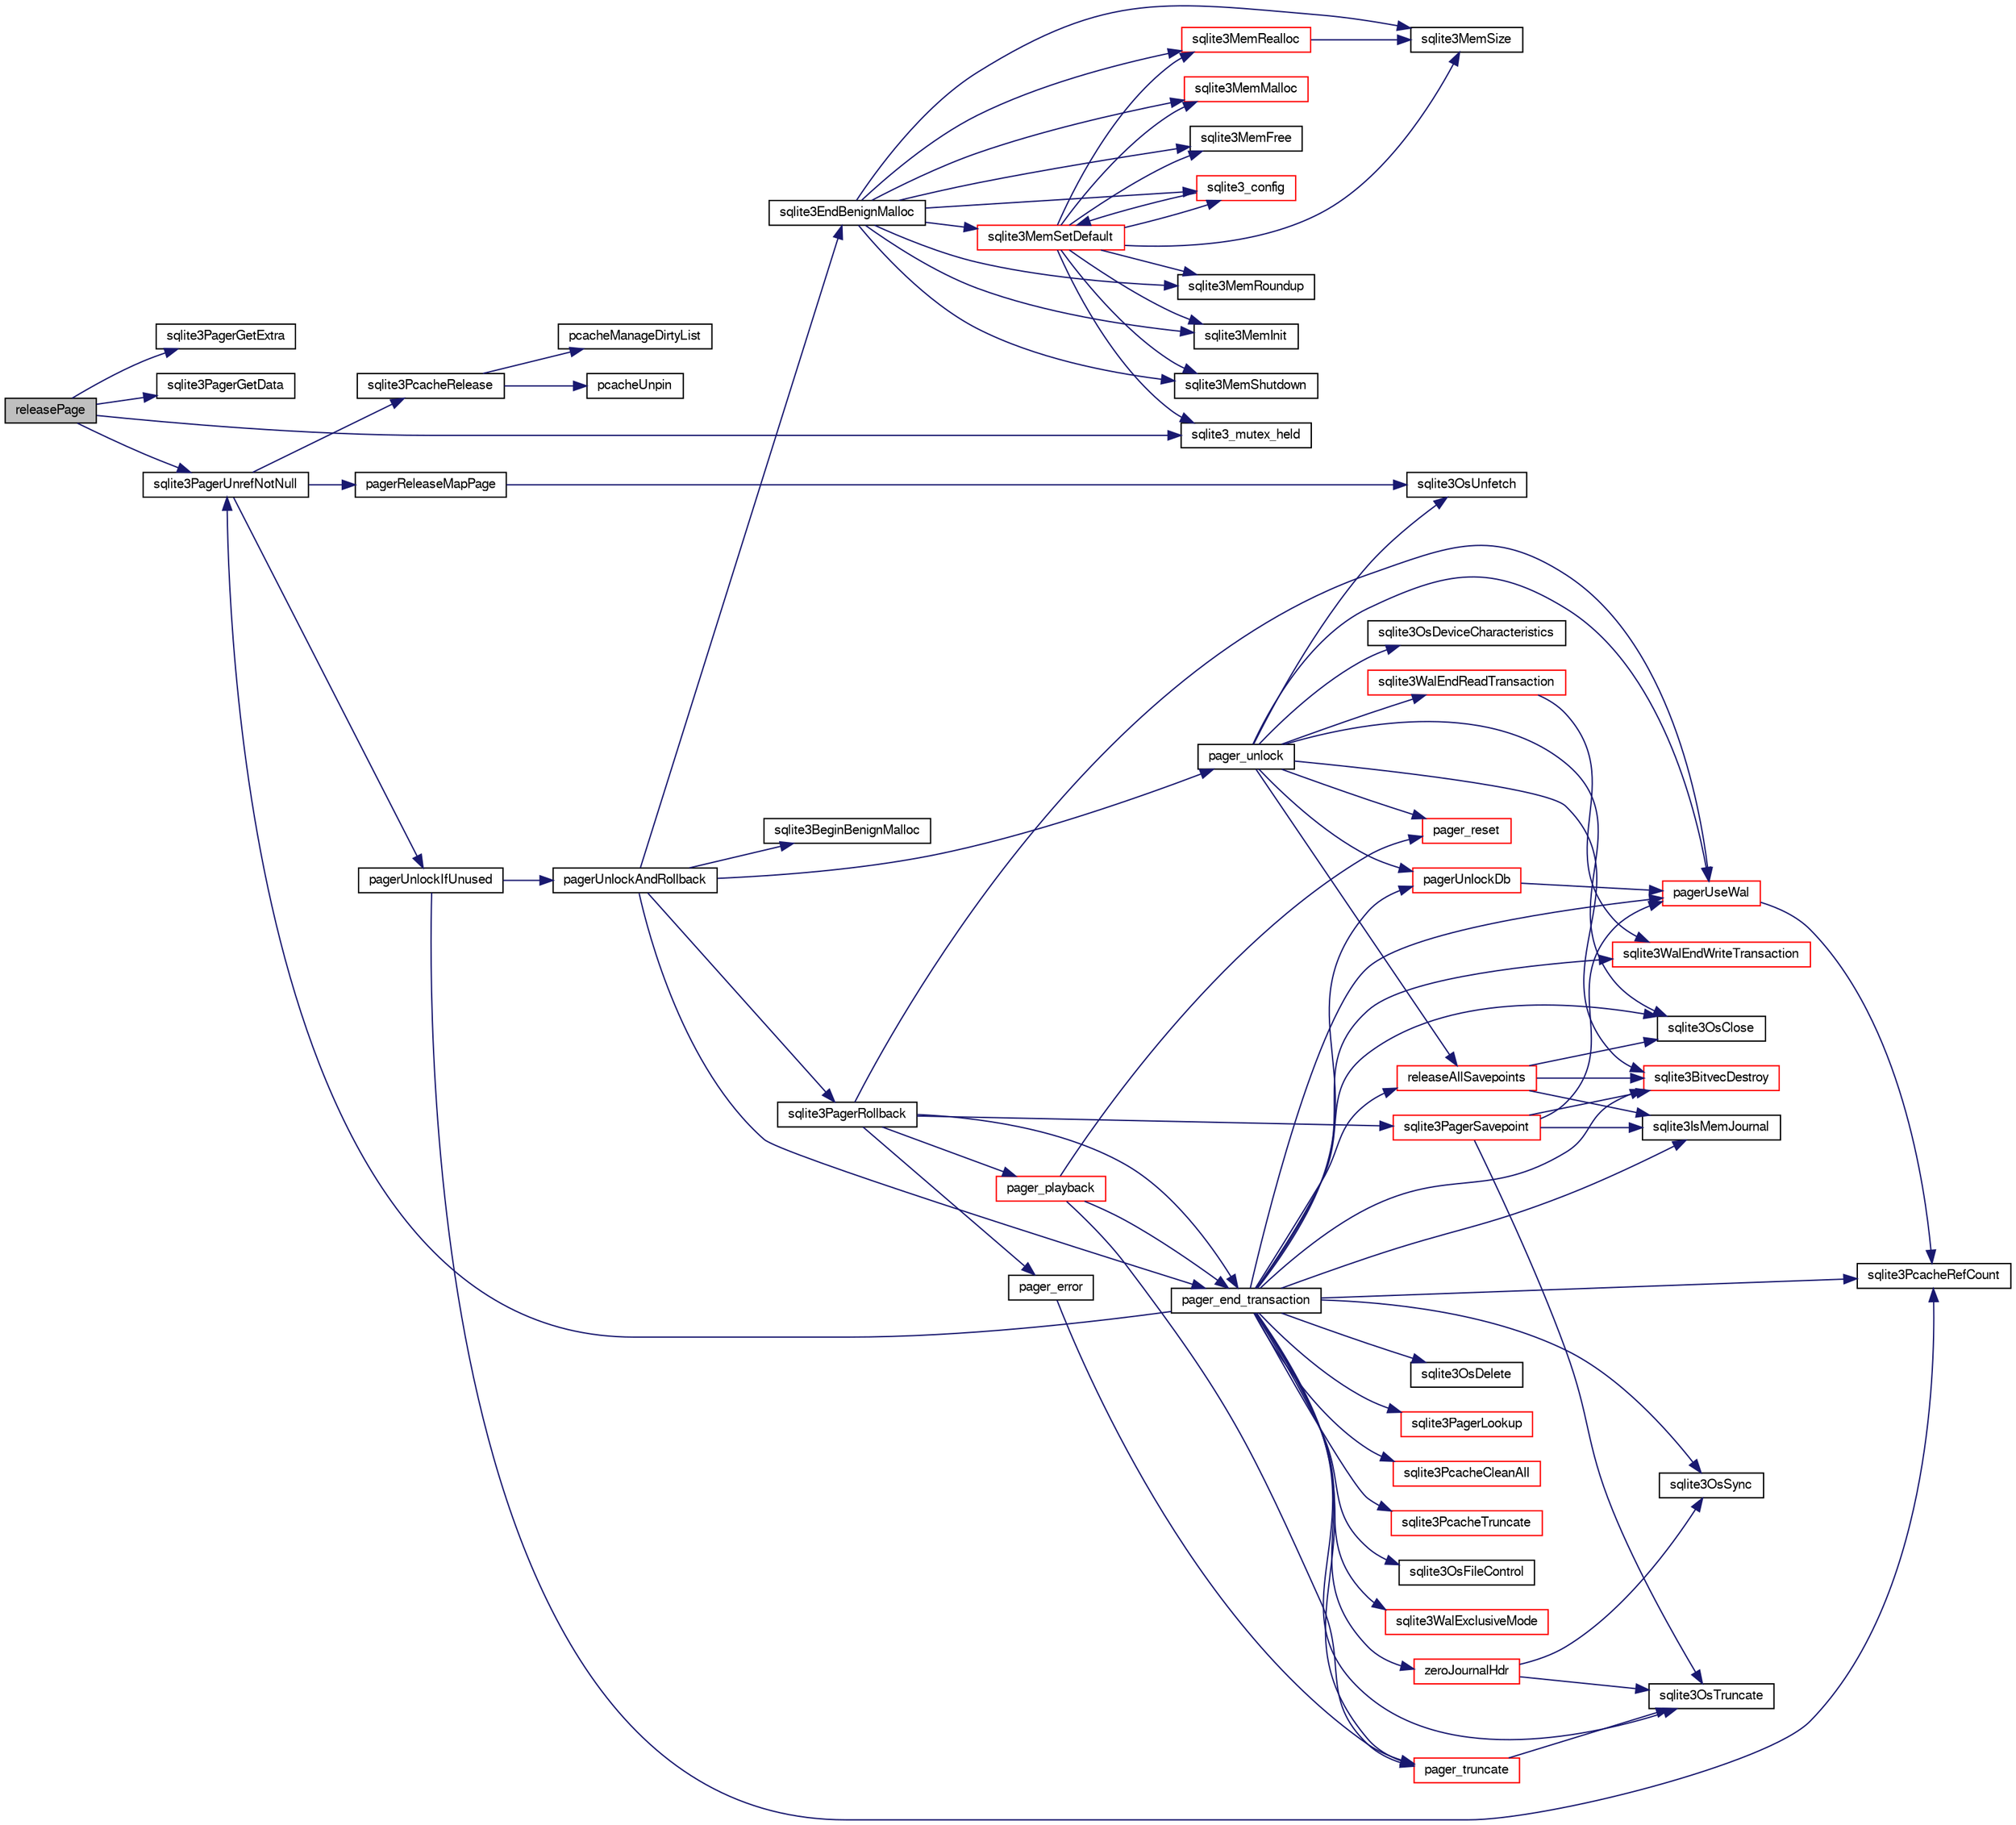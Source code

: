 digraph "releasePage"
{
  edge [fontname="FreeSans",fontsize="10",labelfontname="FreeSans",labelfontsize="10"];
  node [fontname="FreeSans",fontsize="10",shape=record];
  rankdir="LR";
  Node260935 [label="releasePage",height=0.2,width=0.4,color="black", fillcolor="grey75", style="filled", fontcolor="black"];
  Node260935 -> Node260936 [color="midnightblue",fontsize="10",style="solid",fontname="FreeSans"];
  Node260936 [label="sqlite3PagerGetExtra",height=0.2,width=0.4,color="black", fillcolor="white", style="filled",URL="$sqlite3_8c.html#a48e879a6d20f06f27390973ab8d59bd7"];
  Node260935 -> Node260937 [color="midnightblue",fontsize="10",style="solid",fontname="FreeSans"];
  Node260937 [label="sqlite3PagerGetData",height=0.2,width=0.4,color="black", fillcolor="white", style="filled",URL="$sqlite3_8c.html#a9dd340e56fb4b7fad4df339595b8d8a2"];
  Node260935 -> Node260938 [color="midnightblue",fontsize="10",style="solid",fontname="FreeSans"];
  Node260938 [label="sqlite3_mutex_held",height=0.2,width=0.4,color="black", fillcolor="white", style="filled",URL="$sqlite3_8c.html#acf77da68932b6bc163c5e68547ecc3e7"];
  Node260935 -> Node260939 [color="midnightblue",fontsize="10",style="solid",fontname="FreeSans"];
  Node260939 [label="sqlite3PagerUnrefNotNull",height=0.2,width=0.4,color="black", fillcolor="white", style="filled",URL="$sqlite3_8c.html#a4b314f96f09f5c68c94672e420e31ab9"];
  Node260939 -> Node260940 [color="midnightblue",fontsize="10",style="solid",fontname="FreeSans"];
  Node260940 [label="pagerReleaseMapPage",height=0.2,width=0.4,color="black", fillcolor="white", style="filled",URL="$sqlite3_8c.html#aefa288f9febba49488ab634f8b0d5f6d"];
  Node260940 -> Node260941 [color="midnightblue",fontsize="10",style="solid",fontname="FreeSans"];
  Node260941 [label="sqlite3OsUnfetch",height=0.2,width=0.4,color="black", fillcolor="white", style="filled",URL="$sqlite3_8c.html#abc0da72cb8b8989cf8708b572fe5fef4"];
  Node260939 -> Node260942 [color="midnightblue",fontsize="10",style="solid",fontname="FreeSans"];
  Node260942 [label="sqlite3PcacheRelease",height=0.2,width=0.4,color="black", fillcolor="white", style="filled",URL="$sqlite3_8c.html#ad07fc7a8130ad1e77861f345084b1b83"];
  Node260942 -> Node260943 [color="midnightblue",fontsize="10",style="solid",fontname="FreeSans"];
  Node260943 [label="pcacheUnpin",height=0.2,width=0.4,color="black", fillcolor="white", style="filled",URL="$sqlite3_8c.html#a76530dde0f26366c0614d713daf9859c"];
  Node260942 -> Node260944 [color="midnightblue",fontsize="10",style="solid",fontname="FreeSans"];
  Node260944 [label="pcacheManageDirtyList",height=0.2,width=0.4,color="black", fillcolor="white", style="filled",URL="$sqlite3_8c.html#aae9bc2ddff700c30e5f9c80d531d6acc"];
  Node260939 -> Node260945 [color="midnightblue",fontsize="10",style="solid",fontname="FreeSans"];
  Node260945 [label="pagerUnlockIfUnused",height=0.2,width=0.4,color="black", fillcolor="white", style="filled",URL="$sqlite3_8c.html#abf547f4276efb6f10262f7fde1e4d065"];
  Node260945 -> Node260946 [color="midnightblue",fontsize="10",style="solid",fontname="FreeSans"];
  Node260946 [label="sqlite3PcacheRefCount",height=0.2,width=0.4,color="black", fillcolor="white", style="filled",URL="$sqlite3_8c.html#adee2536d23ec9628e0883ccab03b3429"];
  Node260945 -> Node260947 [color="midnightblue",fontsize="10",style="solid",fontname="FreeSans"];
  Node260947 [label="pagerUnlockAndRollback",height=0.2,width=0.4,color="black", fillcolor="white", style="filled",URL="$sqlite3_8c.html#a02d96b7bf62c3b13ba905d168914518c"];
  Node260947 -> Node260948 [color="midnightblue",fontsize="10",style="solid",fontname="FreeSans"];
  Node260948 [label="sqlite3BeginBenignMalloc",height=0.2,width=0.4,color="black", fillcolor="white", style="filled",URL="$sqlite3_8c.html#a3344c0e2b1b6df701a1cb326602fac14"];
  Node260947 -> Node260949 [color="midnightblue",fontsize="10",style="solid",fontname="FreeSans"];
  Node260949 [label="sqlite3PagerRollback",height=0.2,width=0.4,color="black", fillcolor="white", style="filled",URL="$sqlite3_8c.html#afdd2ecbb97b7a716892ff6bd10c7dfd0"];
  Node260949 -> Node260950 [color="midnightblue",fontsize="10",style="solid",fontname="FreeSans"];
  Node260950 [label="pagerUseWal",height=0.2,width=0.4,color="red", fillcolor="white", style="filled",URL="$sqlite3_8c.html#a31def80bfe1de9284d635ba190a5eb68"];
  Node260950 -> Node260946 [color="midnightblue",fontsize="10",style="solid",fontname="FreeSans"];
  Node260949 -> Node261231 [color="midnightblue",fontsize="10",style="solid",fontname="FreeSans"];
  Node261231 [label="sqlite3PagerSavepoint",height=0.2,width=0.4,color="red", fillcolor="white", style="filled",URL="$sqlite3_8c.html#a8b5f1920b6a8b564a47e243868f2c8d4"];
  Node261231 -> Node261232 [color="midnightblue",fontsize="10",style="solid",fontname="FreeSans"];
  Node261232 [label="sqlite3BitvecDestroy",height=0.2,width=0.4,color="red", fillcolor="white", style="filled",URL="$sqlite3_8c.html#ab732400d8022b48df1b7b3ee41be045d"];
  Node261231 -> Node261233 [color="midnightblue",fontsize="10",style="solid",fontname="FreeSans"];
  Node261233 [label="sqlite3IsMemJournal",height=0.2,width=0.4,color="black", fillcolor="white", style="filled",URL="$sqlite3_8c.html#a237bb8682b84ed24be164d4c57465182"];
  Node261231 -> Node261234 [color="midnightblue",fontsize="10",style="solid",fontname="FreeSans"];
  Node261234 [label="sqlite3OsTruncate",height=0.2,width=0.4,color="black", fillcolor="white", style="filled",URL="$sqlite3_8c.html#ab14e17fc93b09d52b42c433c47eb3b68"];
  Node261231 -> Node260950 [color="midnightblue",fontsize="10",style="solid",fontname="FreeSans"];
  Node260949 -> Node261325 [color="midnightblue",fontsize="10",style="solid",fontname="FreeSans"];
  Node261325 [label="pager_end_transaction",height=0.2,width=0.4,color="black", fillcolor="white", style="filled",URL="$sqlite3_8c.html#a0814e2cfab386b1e3ba74528870339fe"];
  Node261325 -> Node261326 [color="midnightblue",fontsize="10",style="solid",fontname="FreeSans"];
  Node261326 [label="releaseAllSavepoints",height=0.2,width=0.4,color="red", fillcolor="white", style="filled",URL="$sqlite3_8c.html#ac0ec06e81b223a42295bd1a0182b1609"];
  Node261326 -> Node261232 [color="midnightblue",fontsize="10",style="solid",fontname="FreeSans"];
  Node261326 -> Node261233 [color="midnightblue",fontsize="10",style="solid",fontname="FreeSans"];
  Node261326 -> Node261327 [color="midnightblue",fontsize="10",style="solid",fontname="FreeSans"];
  Node261327 [label="sqlite3OsClose",height=0.2,width=0.4,color="black", fillcolor="white", style="filled",URL="$sqlite3_8c.html#aa5f0aeb27273a57c0523deaf48997533"];
  Node261325 -> Node260950 [color="midnightblue",fontsize="10",style="solid",fontname="FreeSans"];
  Node261325 -> Node261233 [color="midnightblue",fontsize="10",style="solid",fontname="FreeSans"];
  Node261325 -> Node261327 [color="midnightblue",fontsize="10",style="solid",fontname="FreeSans"];
  Node261325 -> Node261234 [color="midnightblue",fontsize="10",style="solid",fontname="FreeSans"];
  Node261325 -> Node261328 [color="midnightblue",fontsize="10",style="solid",fontname="FreeSans"];
  Node261328 [label="sqlite3OsSync",height=0.2,width=0.4,color="black", fillcolor="white", style="filled",URL="$sqlite3_8c.html#a3f01629ca3b49854944cecdd14dc3358"];
  Node261325 -> Node261329 [color="midnightblue",fontsize="10",style="solid",fontname="FreeSans"];
  Node261329 [label="zeroJournalHdr",height=0.2,width=0.4,color="red", fillcolor="white", style="filled",URL="$sqlite3_8c.html#a6e1592949a5e668f43f0ff5f5d08fe10"];
  Node261329 -> Node261234 [color="midnightblue",fontsize="10",style="solid",fontname="FreeSans"];
  Node261329 -> Node261328 [color="midnightblue",fontsize="10",style="solid",fontname="FreeSans"];
  Node261325 -> Node261330 [color="midnightblue",fontsize="10",style="solid",fontname="FreeSans"];
  Node261330 [label="sqlite3OsDelete",height=0.2,width=0.4,color="black", fillcolor="white", style="filled",URL="$sqlite3_8c.html#a576c2e542e46ddee19d10e75337039c0"];
  Node261325 -> Node260946 [color="midnightblue",fontsize="10",style="solid",fontname="FreeSans"];
  Node261325 -> Node261250 [color="midnightblue",fontsize="10",style="solid",fontname="FreeSans"];
  Node261250 [label="sqlite3PagerLookup",height=0.2,width=0.4,color="red", fillcolor="white", style="filled",URL="$sqlite3_8c.html#a1252ec03814f64eed236cfb21094cafd"];
  Node261325 -> Node260939 [color="midnightblue",fontsize="10",style="solid",fontname="FreeSans"];
  Node261325 -> Node261232 [color="midnightblue",fontsize="10",style="solid",fontname="FreeSans"];
  Node261325 -> Node261331 [color="midnightblue",fontsize="10",style="solid",fontname="FreeSans"];
  Node261331 [label="sqlite3PcacheCleanAll",height=0.2,width=0.4,color="red", fillcolor="white", style="filled",URL="$sqlite3_8c.html#a65aa4d4f73373a161a96fafe219b86a7"];
  Node261325 -> Node261289 [color="midnightblue",fontsize="10",style="solid",fontname="FreeSans"];
  Node261289 [label="sqlite3PcacheTruncate",height=0.2,width=0.4,color="red", fillcolor="white", style="filled",URL="$sqlite3_8c.html#aa25da46a83609c408a14977a087af782"];
  Node261325 -> Node261332 [color="midnightblue",fontsize="10",style="solid",fontname="FreeSans"];
  Node261332 [label="sqlite3WalEndWriteTransaction",height=0.2,width=0.4,color="red", fillcolor="white", style="filled",URL="$sqlite3_8c.html#a0ae58a14b40600fb21130cc4d595acc9"];
  Node261325 -> Node261335 [color="midnightblue",fontsize="10",style="solid",fontname="FreeSans"];
  Node261335 [label="pager_truncate",height=0.2,width=0.4,color="red", fillcolor="white", style="filled",URL="$sqlite3_8c.html#aa0700caa408442673a3ede3bb04b1f0b"];
  Node261335 -> Node261234 [color="midnightblue",fontsize="10",style="solid",fontname="FreeSans"];
  Node261325 -> Node261303 [color="midnightblue",fontsize="10",style="solid",fontname="FreeSans"];
  Node261303 [label="sqlite3OsFileControl",height=0.2,width=0.4,color="black", fillcolor="white", style="filled",URL="$sqlite3_8c.html#aa8dad928f8e52b454c6d82bd2fe5c3fc"];
  Node261325 -> Node261336 [color="midnightblue",fontsize="10",style="solid",fontname="FreeSans"];
  Node261336 [label="sqlite3WalExclusiveMode",height=0.2,width=0.4,color="red", fillcolor="white", style="filled",URL="$sqlite3_8c.html#a1ca342ad565c5ae8dd3685e3aa0b731e"];
  Node261325 -> Node261339 [color="midnightblue",fontsize="10",style="solid",fontname="FreeSans"];
  Node261339 [label="pagerUnlockDb",height=0.2,width=0.4,color="red", fillcolor="white", style="filled",URL="$sqlite3_8c.html#a8ac54f19421c76b5045a40b42d282c32"];
  Node261339 -> Node260950 [color="midnightblue",fontsize="10",style="solid",fontname="FreeSans"];
  Node260949 -> Node261341 [color="midnightblue",fontsize="10",style="solid",fontname="FreeSans"];
  Node261341 [label="pager_playback",height=0.2,width=0.4,color="red", fillcolor="white", style="filled",URL="$sqlite3_8c.html#a9d9a750a9fc76eb4b668c8a16b164a65"];
  Node261341 -> Node261335 [color="midnightblue",fontsize="10",style="solid",fontname="FreeSans"];
  Node261341 -> Node261287 [color="midnightblue",fontsize="10",style="solid",fontname="FreeSans"];
  Node261287 [label="pager_reset",height=0.2,width=0.4,color="red", fillcolor="white", style="filled",URL="$sqlite3_8c.html#a80434ecc2e0b58eea05c79b1690be582"];
  Node261341 -> Node261325 [color="midnightblue",fontsize="10",style="solid",fontname="FreeSans"];
  Node260949 -> Node261349 [color="midnightblue",fontsize="10",style="solid",fontname="FreeSans"];
  Node261349 [label="pager_error",height=0.2,width=0.4,color="black", fillcolor="white", style="filled",URL="$sqlite3_8c.html#ac15e13c61047b37098e21115614ddd22"];
  Node261349 -> Node261335 [color="midnightblue",fontsize="10",style="solid",fontname="FreeSans"];
  Node260947 -> Node261025 [color="midnightblue",fontsize="10",style="solid",fontname="FreeSans"];
  Node261025 [label="sqlite3EndBenignMalloc",height=0.2,width=0.4,color="black", fillcolor="white", style="filled",URL="$sqlite3_8c.html#a4582127cc64d483dc66c7acf9d8d8fbb"];
  Node261025 -> Node261000 [color="midnightblue",fontsize="10",style="solid",fontname="FreeSans"];
  Node261000 [label="sqlite3MemMalloc",height=0.2,width=0.4,color="red", fillcolor="white", style="filled",URL="$sqlite3_8c.html#a53157f1a669f949332f44ca9f15c0a43"];
  Node261025 -> Node261005 [color="midnightblue",fontsize="10",style="solid",fontname="FreeSans"];
  Node261005 [label="sqlite3MemFree",height=0.2,width=0.4,color="black", fillcolor="white", style="filled",URL="$sqlite3_8c.html#a4198492989c7a427e3d704c06058850a"];
  Node261025 -> Node261006 [color="midnightblue",fontsize="10",style="solid",fontname="FreeSans"];
  Node261006 [label="sqlite3MemRealloc",height=0.2,width=0.4,color="red", fillcolor="white", style="filled",URL="$sqlite3_8c.html#addd043cc5742c3b0cf536763cd4e6948"];
  Node261006 -> Node261007 [color="midnightblue",fontsize="10",style="solid",fontname="FreeSans"];
  Node261007 [label="sqlite3MemSize",height=0.2,width=0.4,color="black", fillcolor="white", style="filled",URL="$sqlite3_8c.html#a564962938d56643e999de431c190f937"];
  Node261025 -> Node261007 [color="midnightblue",fontsize="10",style="solid",fontname="FreeSans"];
  Node261025 -> Node261008 [color="midnightblue",fontsize="10",style="solid",fontname="FreeSans"];
  Node261008 [label="sqlite3MemRoundup",height=0.2,width=0.4,color="black", fillcolor="white", style="filled",URL="$sqlite3_8c.html#ac9d66a2d2d224dfafcf6a49d48436ddc"];
  Node261025 -> Node261009 [color="midnightblue",fontsize="10",style="solid",fontname="FreeSans"];
  Node261009 [label="sqlite3MemInit",height=0.2,width=0.4,color="black", fillcolor="white", style="filled",URL="$sqlite3_8c.html#a1ec61c1becf036ba7fcb571ae51300af"];
  Node261025 -> Node261010 [color="midnightblue",fontsize="10",style="solid",fontname="FreeSans"];
  Node261010 [label="sqlite3MemShutdown",height=0.2,width=0.4,color="black", fillcolor="white", style="filled",URL="$sqlite3_8c.html#a934531b3f7c4743196f453ce6db028dc"];
  Node261025 -> Node260999 [color="midnightblue",fontsize="10",style="solid",fontname="FreeSans"];
  Node260999 [label="sqlite3MemSetDefault",height=0.2,width=0.4,color="red", fillcolor="white", style="filled",URL="$sqlite3_8c.html#a162fbfd727e92c5f8f72625b5ff62549"];
  Node260999 -> Node261000 [color="midnightblue",fontsize="10",style="solid",fontname="FreeSans"];
  Node260999 -> Node261005 [color="midnightblue",fontsize="10",style="solid",fontname="FreeSans"];
  Node260999 -> Node261006 [color="midnightblue",fontsize="10",style="solid",fontname="FreeSans"];
  Node260999 -> Node261007 [color="midnightblue",fontsize="10",style="solid",fontname="FreeSans"];
  Node260999 -> Node261008 [color="midnightblue",fontsize="10",style="solid",fontname="FreeSans"];
  Node260999 -> Node261009 [color="midnightblue",fontsize="10",style="solid",fontname="FreeSans"];
  Node260999 -> Node261010 [color="midnightblue",fontsize="10",style="solid",fontname="FreeSans"];
  Node260999 -> Node261011 [color="midnightblue",fontsize="10",style="solid",fontname="FreeSans"];
  Node261011 [label="sqlite3_config",height=0.2,width=0.4,color="red", fillcolor="white", style="filled",URL="$sqlite3_8c.html#a74ad420b6f26bc06a04ff6ecec8a8c91"];
  Node261011 -> Node260999 [color="midnightblue",fontsize="10",style="solid",fontname="FreeSans"];
  Node260999 -> Node260938 [color="midnightblue",fontsize="10",style="solid",fontname="FreeSans"];
  Node261025 -> Node261011 [color="midnightblue",fontsize="10",style="solid",fontname="FreeSans"];
  Node260947 -> Node261325 [color="midnightblue",fontsize="10",style="solid",fontname="FreeSans"];
  Node260947 -> Node261350 [color="midnightblue",fontsize="10",style="solid",fontname="FreeSans"];
  Node261350 [label="pager_unlock",height=0.2,width=0.4,color="black", fillcolor="white", style="filled",URL="$sqlite3_8c.html#a5b54bd09bd76fa68eb6310fbf9bbaf20"];
  Node261350 -> Node261232 [color="midnightblue",fontsize="10",style="solid",fontname="FreeSans"];
  Node261350 -> Node261326 [color="midnightblue",fontsize="10",style="solid",fontname="FreeSans"];
  Node261350 -> Node260950 [color="midnightblue",fontsize="10",style="solid",fontname="FreeSans"];
  Node261350 -> Node261351 [color="midnightblue",fontsize="10",style="solid",fontname="FreeSans"];
  Node261351 [label="sqlite3WalEndReadTransaction",height=0.2,width=0.4,color="red", fillcolor="white", style="filled",URL="$sqlite3_8c.html#a2d0ec4393370b11b4db7d9836d38eb40"];
  Node261351 -> Node261332 [color="midnightblue",fontsize="10",style="solid",fontname="FreeSans"];
  Node261350 -> Node261307 [color="midnightblue",fontsize="10",style="solid",fontname="FreeSans"];
  Node261307 [label="sqlite3OsDeviceCharacteristics",height=0.2,width=0.4,color="black", fillcolor="white", style="filled",URL="$sqlite3_8c.html#a251e030ce1bd2e552bc2dd66b1ac36d0"];
  Node261350 -> Node261327 [color="midnightblue",fontsize="10",style="solid",fontname="FreeSans"];
  Node261350 -> Node261339 [color="midnightblue",fontsize="10",style="solid",fontname="FreeSans"];
  Node261350 -> Node261287 [color="midnightblue",fontsize="10",style="solid",fontname="FreeSans"];
  Node261350 -> Node260941 [color="midnightblue",fontsize="10",style="solid",fontname="FreeSans"];
}
